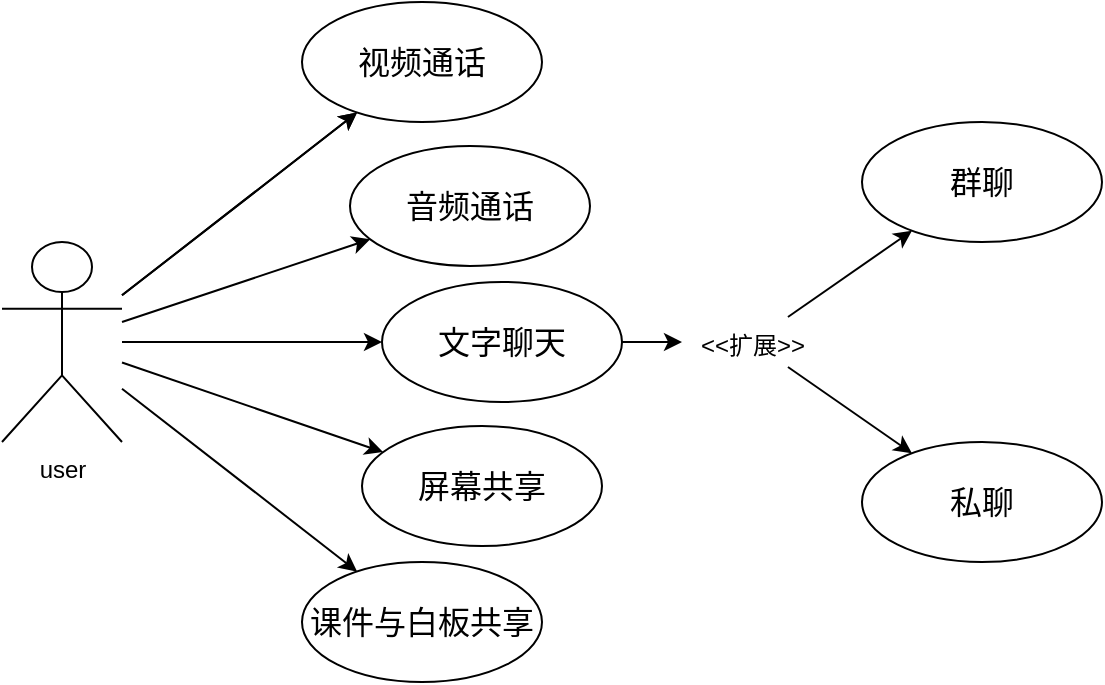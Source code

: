<mxfile version="18.0.2" type="github">
  <diagram id="qzFOKstmLiTwIVXmS9XW" name="第 1 页">
    <mxGraphModel dx="981" dy="481" grid="1" gridSize="10" guides="1" tooltips="1" connect="1" arrows="1" fold="1" page="1" pageScale="1" pageWidth="827" pageHeight="1169" math="0" shadow="0">
      <root>
        <mxCell id="0" />
        <mxCell id="1" parent="0" />
        <mxCell id="yTotIKsghYt-N48Yk_nT-15" value="" style="rounded=0;orthogonalLoop=1;jettySize=auto;html=1;" parent="1" source="yTotIKsghYt-N48Yk_nT-21" target="yTotIKsghYt-N48Yk_nT-22" edge="1">
          <mxGeometry relative="1" as="geometry" />
        </mxCell>
        <mxCell id="yTotIKsghYt-N48Yk_nT-16" value="" style="edgeStyle=none;rounded=0;orthogonalLoop=1;jettySize=auto;html=1;" parent="1" source="yTotIKsghYt-N48Yk_nT-21" target="yTotIKsghYt-N48Yk_nT-22" edge="1">
          <mxGeometry relative="1" as="geometry" />
        </mxCell>
        <mxCell id="yTotIKsghYt-N48Yk_nT-17" value="" style="edgeStyle=none;rounded=0;orthogonalLoop=1;jettySize=auto;html=1;" parent="1" source="yTotIKsghYt-N48Yk_nT-21" target="yTotIKsghYt-N48Yk_nT-23" edge="1">
          <mxGeometry relative="1" as="geometry" />
        </mxCell>
        <mxCell id="yTotIKsghYt-N48Yk_nT-18" value="" style="edgeStyle=none;rounded=0;orthogonalLoop=1;jettySize=auto;html=1;" parent="1" source="yTotIKsghYt-N48Yk_nT-21" target="yTotIKsghYt-N48Yk_nT-25" edge="1">
          <mxGeometry relative="1" as="geometry" />
        </mxCell>
        <mxCell id="yTotIKsghYt-N48Yk_nT-19" value="" style="edgeStyle=none;rounded=0;orthogonalLoop=1;jettySize=auto;html=1;" parent="1" source="yTotIKsghYt-N48Yk_nT-21" target="yTotIKsghYt-N48Yk_nT-31" edge="1">
          <mxGeometry relative="1" as="geometry" />
        </mxCell>
        <mxCell id="yTotIKsghYt-N48Yk_nT-20" value="" style="edgeStyle=none;rounded=0;orthogonalLoop=1;jettySize=auto;html=1;" parent="1" source="yTotIKsghYt-N48Yk_nT-21" target="yTotIKsghYt-N48Yk_nT-32" edge="1">
          <mxGeometry relative="1" as="geometry" />
        </mxCell>
        <mxCell id="yTotIKsghYt-N48Yk_nT-21" value="user" style="shape=umlActor;verticalLabelPosition=bottom;verticalAlign=top;html=1;outlineConnect=0;" parent="1" vertex="1">
          <mxGeometry x="180" y="628" width="60" height="100" as="geometry" />
        </mxCell>
        <mxCell id="yTotIKsghYt-N48Yk_nT-22" value="视频通话" style="ellipse;whiteSpace=wrap;html=1;verticalAlign=middle;align=center;fontSize=16;" parent="1" vertex="1">
          <mxGeometry x="330" y="508" width="120" height="60" as="geometry" />
        </mxCell>
        <mxCell id="yTotIKsghYt-N48Yk_nT-23" value="音频通话" style="ellipse;whiteSpace=wrap;html=1;verticalAlign=middle;fontSize=16;" parent="1" vertex="1">
          <mxGeometry x="354" y="580" width="120" height="60" as="geometry" />
        </mxCell>
        <mxCell id="yTotIKsghYt-N48Yk_nT-24" value="" style="edgeStyle=none;rounded=0;orthogonalLoop=1;jettySize=auto;html=1;" parent="1" source="yTotIKsghYt-N48Yk_nT-25" target="yTotIKsghYt-N48Yk_nT-28" edge="1">
          <mxGeometry relative="1" as="geometry" />
        </mxCell>
        <mxCell id="yTotIKsghYt-N48Yk_nT-25" value="文字聊天" style="ellipse;whiteSpace=wrap;html=1;verticalAlign=middle;fontSize=16;" parent="1" vertex="1">
          <mxGeometry x="370" y="648" width="120" height="60" as="geometry" />
        </mxCell>
        <mxCell id="yTotIKsghYt-N48Yk_nT-26" value="" style="edgeStyle=none;rounded=0;orthogonalLoop=1;jettySize=auto;html=1;" parent="1" source="yTotIKsghYt-N48Yk_nT-28" target="yTotIKsghYt-N48Yk_nT-29" edge="1">
          <mxGeometry relative="1" as="geometry" />
        </mxCell>
        <mxCell id="yTotIKsghYt-N48Yk_nT-27" value="" style="edgeStyle=none;rounded=0;orthogonalLoop=1;jettySize=auto;html=1;" parent="1" source="yTotIKsghYt-N48Yk_nT-28" target="yTotIKsghYt-N48Yk_nT-30" edge="1">
          <mxGeometry relative="1" as="geometry" />
        </mxCell>
        <mxCell id="yTotIKsghYt-N48Yk_nT-28" value="&amp;lt;&amp;lt;扩展&amp;gt;&amp;gt;" style="text;html=1;align=center;" parent="1" vertex="1">
          <mxGeometry x="520" y="665.5" width="70" height="25" as="geometry" />
        </mxCell>
        <mxCell id="yTotIKsghYt-N48Yk_nT-29" value="群聊" style="ellipse;whiteSpace=wrap;html=1;fontSize=16;" parent="1" vertex="1">
          <mxGeometry x="610" y="568" width="120" height="60" as="geometry" />
        </mxCell>
        <mxCell id="yTotIKsghYt-N48Yk_nT-30" value="私聊" style="ellipse;whiteSpace=wrap;html=1;fontSize=16;" parent="1" vertex="1">
          <mxGeometry x="610" y="728" width="120" height="60" as="geometry" />
        </mxCell>
        <mxCell id="yTotIKsghYt-N48Yk_nT-31" value="屏幕共享" style="ellipse;whiteSpace=wrap;html=1;verticalAlign=middle;fontSize=16;" parent="1" vertex="1">
          <mxGeometry x="360" y="720" width="120" height="60" as="geometry" />
        </mxCell>
        <mxCell id="yTotIKsghYt-N48Yk_nT-32" value="课件与白板共享" style="ellipse;whiteSpace=wrap;html=1;verticalAlign=middle;fontSize=16;" parent="1" vertex="1">
          <mxGeometry x="330" y="788" width="120" height="60" as="geometry" />
        </mxCell>
      </root>
    </mxGraphModel>
  </diagram>
</mxfile>

